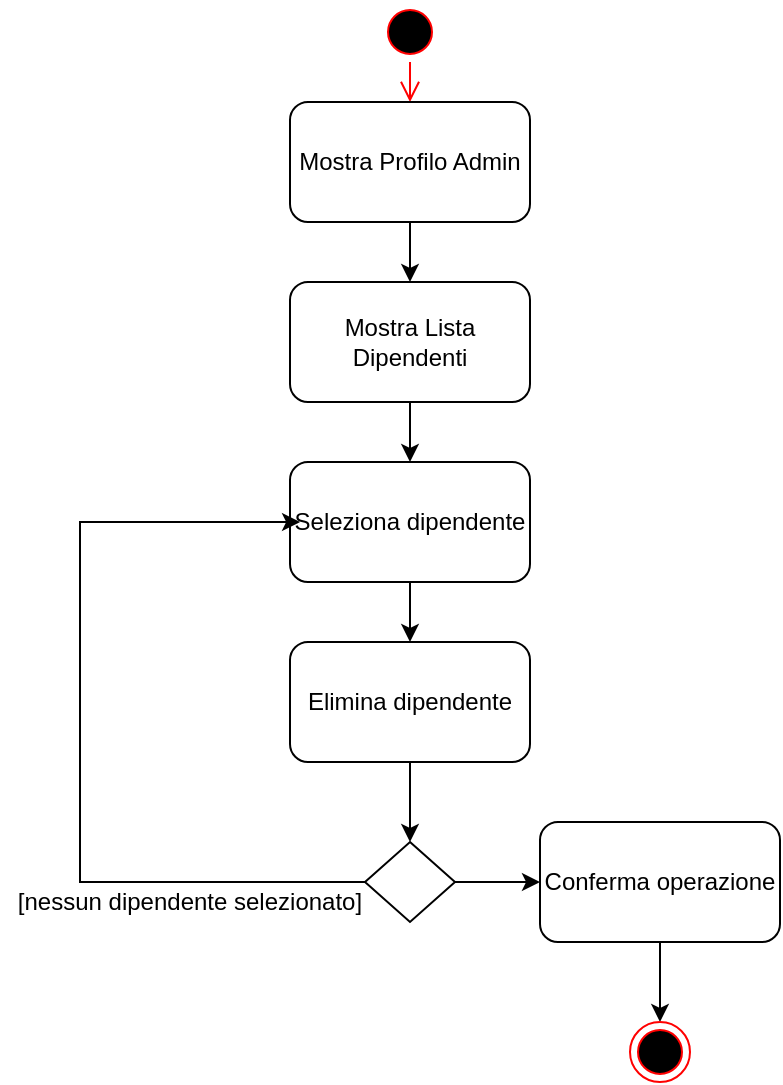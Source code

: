 <mxfile version="14.8.3" type="device"><diagram name="Page-1" id="e7e014a7-5840-1c2e-5031-d8a46d1fe8dd"><mxGraphModel dx="868" dy="482" grid="1" gridSize="10" guides="1" tooltips="1" connect="1" arrows="1" fold="1" page="1" pageScale="1" pageWidth="1169" pageHeight="826" background="none" math="0" shadow="0"><root><mxCell id="0"/><mxCell id="1" parent="0"/><mxCell id="_7FYoZZQvfq65u42NwJ--41" value="" style="ellipse;html=1;shape=startState;fillColor=#000000;strokeColor=#ff0000;" vertex="1" parent="1"><mxGeometry x="420" y="210" width="30" height="30" as="geometry"/></mxCell><mxCell id="_7FYoZZQvfq65u42NwJ--42" value="" style="edgeStyle=orthogonalEdgeStyle;html=1;verticalAlign=bottom;endArrow=open;endSize=8;strokeColor=#ff0000;" edge="1" source="_7FYoZZQvfq65u42NwJ--41" parent="1"><mxGeometry relative="1" as="geometry"><mxPoint x="435" y="260" as="targetPoint"/></mxGeometry></mxCell><mxCell id="_7FYoZZQvfq65u42NwJ--45" value="" style="edgeStyle=orthogonalEdgeStyle;rounded=0;orthogonalLoop=1;jettySize=auto;html=1;" edge="1" parent="1" source="_7FYoZZQvfq65u42NwJ--43" target="_7FYoZZQvfq65u42NwJ--44"><mxGeometry relative="1" as="geometry"/></mxCell><mxCell id="_7FYoZZQvfq65u42NwJ--43" value="Mostra Profilo Admin" style="rounded=1;whiteSpace=wrap;html=1;" vertex="1" parent="1"><mxGeometry x="375" y="260" width="120" height="60" as="geometry"/></mxCell><mxCell id="_7FYoZZQvfq65u42NwJ--47" value="" style="edgeStyle=orthogonalEdgeStyle;rounded=0;orthogonalLoop=1;jettySize=auto;html=1;" edge="1" parent="1" source="_7FYoZZQvfq65u42NwJ--44" target="_7FYoZZQvfq65u42NwJ--46"><mxGeometry relative="1" as="geometry"/></mxCell><mxCell id="_7FYoZZQvfq65u42NwJ--44" value="Mostra Lista Dipendenti" style="rounded=1;whiteSpace=wrap;html=1;" vertex="1" parent="1"><mxGeometry x="375" y="350" width="120" height="60" as="geometry"/></mxCell><mxCell id="_7FYoZZQvfq65u42NwJ--49" value="" style="edgeStyle=orthogonalEdgeStyle;rounded=0;orthogonalLoop=1;jettySize=auto;html=1;" edge="1" parent="1" source="_7FYoZZQvfq65u42NwJ--46" target="_7FYoZZQvfq65u42NwJ--48"><mxGeometry relative="1" as="geometry"/></mxCell><mxCell id="_7FYoZZQvfq65u42NwJ--46" value="Seleziona dipendente" style="rounded=1;whiteSpace=wrap;html=1;" vertex="1" parent="1"><mxGeometry x="375" y="440" width="120" height="60" as="geometry"/></mxCell><mxCell id="_7FYoZZQvfq65u42NwJ--51" value="" style="edgeStyle=orthogonalEdgeStyle;rounded=0;orthogonalLoop=1;jettySize=auto;html=1;entryX=0.5;entryY=0;entryDx=0;entryDy=0;" edge="1" parent="1" source="_7FYoZZQvfq65u42NwJ--48" target="_7FYoZZQvfq65u42NwJ--52"><mxGeometry relative="1" as="geometry"><mxPoint x="435" y="610" as="targetPoint"/></mxGeometry></mxCell><mxCell id="_7FYoZZQvfq65u42NwJ--48" value="Elimina dipendente" style="rounded=1;whiteSpace=wrap;html=1;" vertex="1" parent="1"><mxGeometry x="375" y="530" width="120" height="60" as="geometry"/></mxCell><mxCell id="_7FYoZZQvfq65u42NwJ--54" value="" style="edgeStyle=orthogonalEdgeStyle;rounded=0;orthogonalLoop=1;jettySize=auto;html=1;entryX=0.042;entryY=0.5;entryDx=0;entryDy=0;entryPerimeter=0;" edge="1" parent="1" source="_7FYoZZQvfq65u42NwJ--52" target="_7FYoZZQvfq65u42NwJ--46"><mxGeometry relative="1" as="geometry"><mxPoint x="332.5" y="650" as="targetPoint"/><Array as="points"><mxPoint x="270" y="650"/><mxPoint x="270" y="470"/></Array></mxGeometry></mxCell><mxCell id="_7FYoZZQvfq65u42NwJ--57" value="" style="edgeStyle=orthogonalEdgeStyle;rounded=0;orthogonalLoop=1;jettySize=auto;html=1;" edge="1" parent="1" source="_7FYoZZQvfq65u42NwJ--52"><mxGeometry relative="1" as="geometry"><mxPoint x="500" y="650" as="targetPoint"/></mxGeometry></mxCell><mxCell id="_7FYoZZQvfq65u42NwJ--52" value="" style="rhombus;whiteSpace=wrap;html=1;" vertex="1" parent="1"><mxGeometry x="412.5" y="630" width="45" height="40" as="geometry"/></mxCell><mxCell id="_7FYoZZQvfq65u42NwJ--55" value="[nessun dipendente selezionato]" style="text;html=1;strokeColor=none;fillColor=none;align=center;verticalAlign=middle;whiteSpace=wrap;rounded=0;" vertex="1" parent="1"><mxGeometry x="230" y="650" width="190" height="20" as="geometry"/></mxCell><mxCell id="_7FYoZZQvfq65u42NwJ--60" value="" style="edgeStyle=orthogonalEdgeStyle;rounded=0;orthogonalLoop=1;jettySize=auto;html=1;" edge="1" parent="1" source="_7FYoZZQvfq65u42NwJ--58"><mxGeometry relative="1" as="geometry"><mxPoint x="560" y="720" as="targetPoint"/></mxGeometry></mxCell><mxCell id="_7FYoZZQvfq65u42NwJ--58" value="Conferma operazione" style="rounded=1;whiteSpace=wrap;html=1;" vertex="1" parent="1"><mxGeometry x="500" y="620" width="120" height="60" as="geometry"/></mxCell><mxCell id="_7FYoZZQvfq65u42NwJ--61" value="" style="ellipse;html=1;shape=endState;fillColor=#000000;strokeColor=#ff0000;" vertex="1" parent="1"><mxGeometry x="545" y="720" width="30" height="30" as="geometry"/></mxCell></root></mxGraphModel></diagram></mxfile>